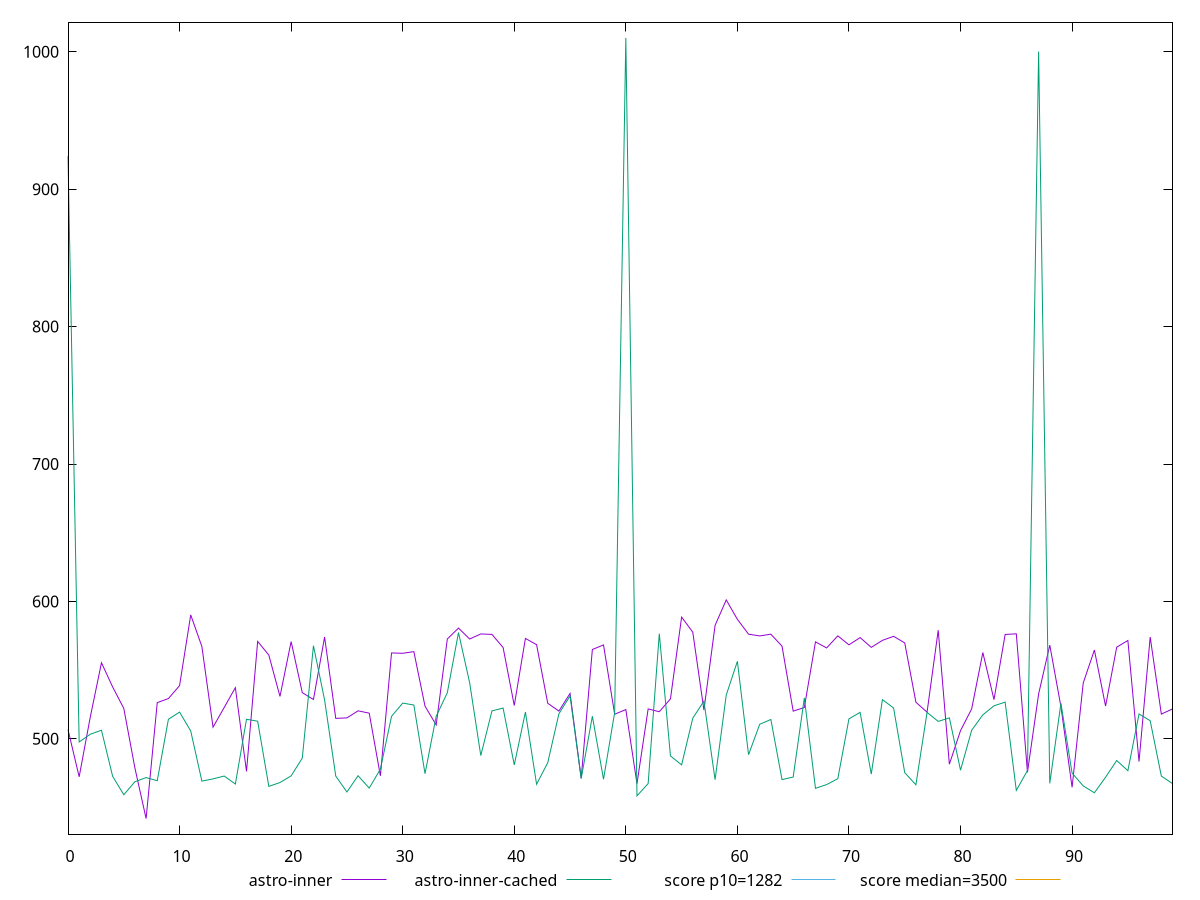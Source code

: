 reset

$astroInner <<EOF
0 506.7280000000001
1 472.36800000000017
2 515.9840000000004
3 555.356
4 537.7880000000001
5 522.1640000000001
6 478.6320000000005
7 442.0120000000004
8 526.3400000000004
9 529.3080000000002
10 538.7320000000001
11 590.1920000000005
12 567.172
13 508.496
14 522.8160000000001
15 537.2360000000003
16 476.308
17 570.9000000000002
18 560.98
19 530.8560000000004
20 570.7800000000003
21 533.608
22 528.6320000000002
23 574.1
24 514.8760000000001
25 515.2520000000003
26 520.38
27 518.6920000000001
28 473.0840000000004
29 562.5160000000002
30 562.2560000000002
31 563.4480000000002
32 523.7760000000003
33 510.1160000000002
34 572.6600000000003
35 580.6080000000004
36 572.6600000000004
37 576.3279999999999
38 576.0080000000002
39 566.4360000000004
40 524.2760000000003
41 573.0680000000001
42 568.5520000000004
43 525.8960000000003
44 520.2080000000004
45 533.0600000000004
46 471.27600000000035
47 565.016
48 568.3240000000003
49 517.8960000000001
50 521.3000000000003
51 467.41200000000026
52 521.7640000000002
53 519.7400000000006
54 529.0720000000002
55 588.5920000000003
56 577.6440000000003
57 520.948
58 582.5800000000003
59 601.1120000000001
60 586.9560000000004
61 576.1600000000003
62 574.8920000000002
63 576.1560000000001
64 567.4640000000002
65 520.1640000000003
66 522.8200000000002
67 570.5840000000001
68 566.1560000000003
69 574.944
70 568.4200000000001
71 573.6719999999999
72 566.5840000000003
73 571.6680000000002
74 574.6039999999999
75 569.8040000000001
76 526.6479999999999
77 519.404
78 579.0520000000004
79 481.55200000000013
80 505.9520000000001
81 521.8400000000007
82 562.8040000000001
83 528.5279999999999
84 575.9640000000005
85 576.424
86 475.64800000000014
87 532.6360000000004
88 568.1680000000003
89 523.42
90 464.70399999999995
91 540.7160000000003
92 564.6320000000003
93 523.8520000000004
94 566.7120000000002
95 571.572
96 483.47200000000004
97 574.0960000000003
98 518
99 521.76
EOF

$astroInnerCached <<EOF
0 924.0240000000003
1 497.7320000000007
2 503.3840000000001
3 506.24000000000024
4 472.7480000000005
5 459.3280000000003
6 468.8040000000002
7 471.7920000000002
8 469.53200000000015
9 514.2360000000001
10 519.4520000000001
11 505.7120000000002
12 469.2280000000002
13 470.85600000000056
14 472.92400000000004
15 467.10000000000025
16 514.2560000000001
17 512.82
18 465.37999999999994
19 468.20400000000024
20 473.04800000000034
21 485.9680000000003
22 567.7520000000005
23 528.2680000000003
24 472.9080000000005
25 461.3160000000002
26 473.1600000000003
27 464.1440000000006
28 477.9440000000004
29 516.3800000000001
30 526.0160000000001
31 524.6160000000002
32 474.64000000000044
33 516.3560000000002
34 533.5560000000004
35 577.3520000000002
36 540.8960000000004
37 487.81199999999995
38 520.3360000000001
39 522.4080000000006
40 481.01600000000036
41 519.4680000000004
42 466.94800000000055
43 482.5680000000003
44 518.2040000000005
45 531.2840000000003
46 471.12800000000016
47 516.4560000000001
48 470.588
49 519.2120000000001
50 1010.0960000000028
51 458.49600000000015
52 467.4520000000003
53 576.5240000000003
54 487.58799999999985
55 481.0400000000002
56 515.0440000000001
57 527.4320000000004
58 470.2760000000002
59 531.8600000000001
60 556.412
61 488.4280000000001
62 510.5800000000003
63 514.0920000000003
64 470.3280000000004
65 472.19600000000014
66 529.7840000000001
67 463.9920000000001
68 466.7160000000002
69 470.9720000000001
70 514.5520000000002
71 519.272
72 474.3440000000004
73 528.5600000000002
74 522.4360000000004
75 475.3840000000001
76 466.5440000000001
77 519.2440000000001
78 512.68
79 515.26
80 477.1720000000003
81 506.26800000000014
82 517.4400000000002
83 524.0520000000004
84 526.7040000000003
85 462.48800000000017
86 476.9360000000001
87 1000.1640000000029
88 467.6040000000004
89 525.9360000000001
90 475.0440000000003
91 465.72800000000035
92 460.7440000000003
93 472.03600000000034
94 484.2240000000003
95 476.8040000000003
96 518.1000000000003
97 513.1960000000004
98 472.87200000000036
99 467.4520000000002
EOF

set key outside below
set xrange [0:99]
set yrange [430.65032000000036:1021.4576800000029]
set trange [430.65032000000036:1021.4576800000029]
set terminal svg size 640, 520 enhanced background rgb 'white'
set output "reports/report_00033_2021-03-01T14-23-16.841Z/bootup-time/comparison/line/2_vs_3.svg"

plot $astroInner title "astro-inner" with line, \
     $astroInnerCached title "astro-inner-cached" with line, \
     1282 title "score p10=1282", \
     3500 title "score median=3500"

reset
